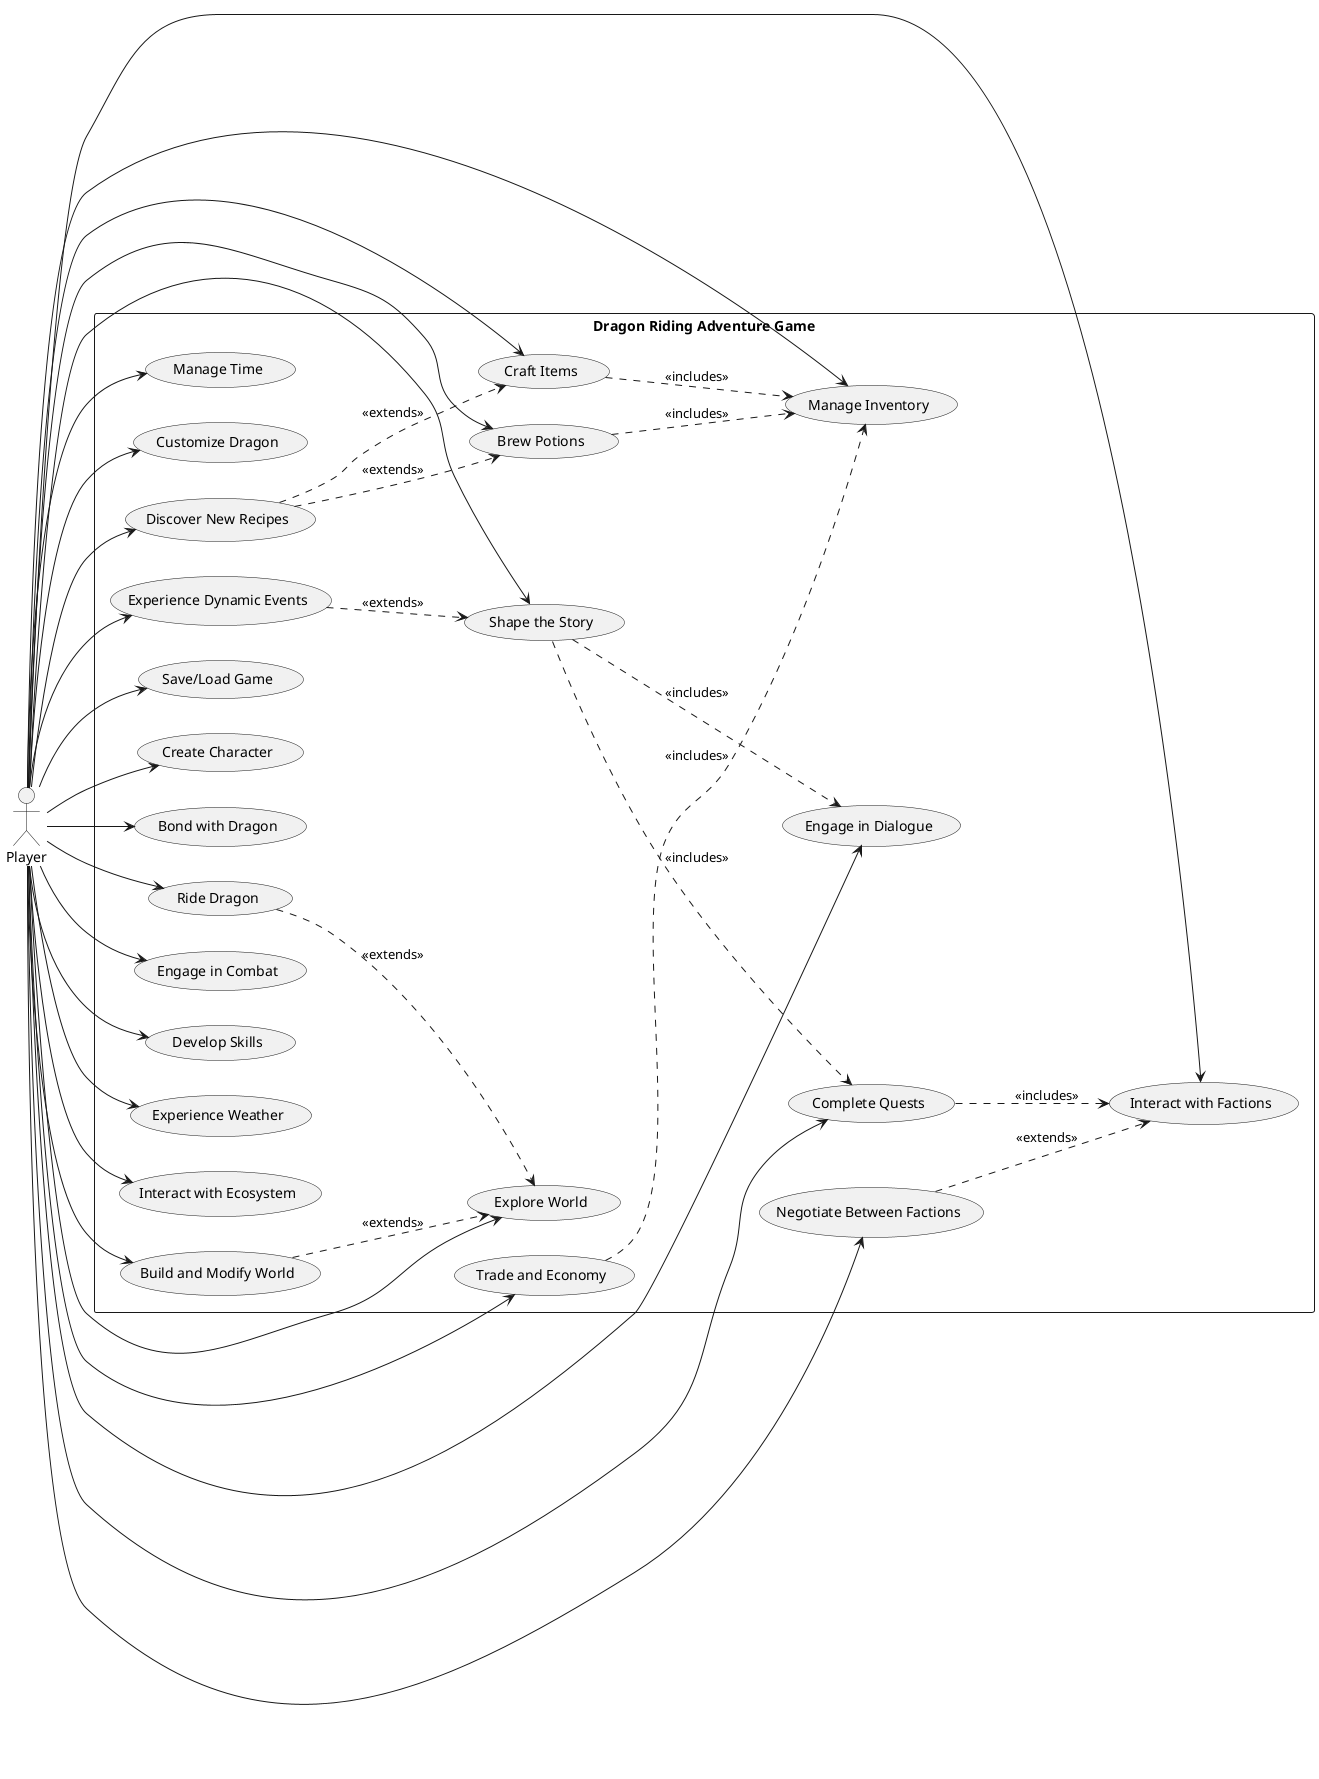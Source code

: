 @startuml
left to right direction
actor Player

rectangle "Dragon Riding Adventure Game" {
  usecase "Create Character" as UC1
  usecase "Bond with Dragon" as UC2
  usecase "Explore World" as UC3
  usecase "Ride Dragon" as UC4
  usecase "Engage in Combat" as UC5
  usecase "Manage Inventory" as UC6
  usecase "Craft Items" as UC7
  usecase "Brew Potions" as UC8
  usecase "Interact with Factions" as UC9
  usecase "Complete Quests" as UC10
  usecase "Develop Skills" as UC11
  usecase "Trade and Economy" as UC12
  usecase "Experience Weather" as UC13
  usecase "Interact with Ecosystem" as UC14
  usecase "Shape the Story" as UC15
  usecase "Build and Modify World" as UC16
  usecase "Manage Time" as UC17
  usecase "Customize Dragon" as UC18
  usecase "Negotiate Between Factions" as UC19
  usecase "Discover New Recipes" as UC20
  usecase "Experience Dynamic Events" as UC21
  usecase "Engage in Dialogue" as UC22
  usecase "Save/Load Game" as UC23
}

Player --> UC1
Player --> UC2
Player --> UC3
Player --> UC4
Player --> UC5
Player --> UC6
Player --> UC7
Player --> UC8
Player --> UC9
Player --> UC10
Player --> UC11
Player --> UC12
Player --> UC13
Player --> UC14
Player --> UC15
Player --> UC16
Player --> UC17
Player --> UC18
Player --> UC19
Player --> UC20
Player --> UC21
Player --> UC22
Player --> UC23

UC4 ..> UC3 : <<extends>>
UC7 ..> UC6 : <<includes>>
UC8 ..> UC6 : <<includes>>
UC10 ..> UC9 : <<includes>>
UC12 ..> UC6 : <<includes>>
UC15 ..> UC10 : <<includes>>
UC15 ..> UC22 : <<includes>>
UC16 ..> UC3 : <<extends>>
UC19 ..> UC9 : <<extends>>
UC20 ..> UC7 : <<extends>>
UC20 ..> UC8 : <<extends>>
UC21 ..> UC15 : <<extends>>
@enduml
